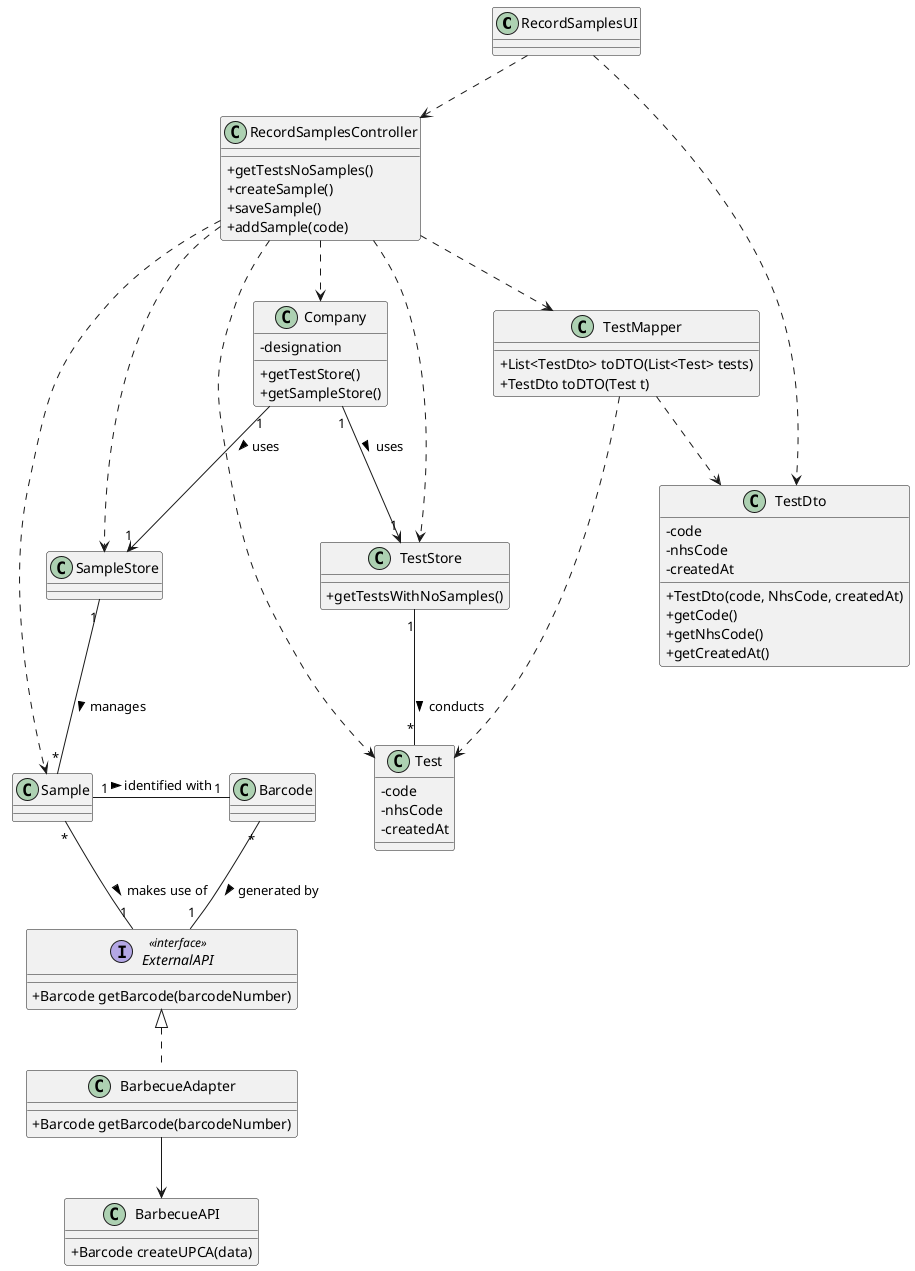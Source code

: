 @startuml

skinparam classAttributeIconSize 0


class RecordSamplesUI {}

class RecordSamplesController {
+getTestsNoSamples()
+createSample()
+saveSample()
+addSample(code)
}

class Company {
-designation
+getTestStore()
+getSampleStore()
}

class TestStore {
+getTestsWithNoSamples()
}

class TestMapper {
+List<TestDto> toDTO(List<Test> tests)
+TestDto toDTO(Test t)
}

class TestDto {
- code
- nhsCode
- createdAt
+TestDto(code, NhsCode, createdAt)
+getCode()
+getNhsCode()
+getCreatedAt()
}

class Test {
- code
- nhsCode
- createdAt
}

class Sample {}

class SampleStore {}

class Barcode {}

interface ExternalAPI <<interface>> {
+Barcode getBarcode(barcodeNumber)
}

class BarbecueAdapter {
+Barcode getBarcode(barcodeNumber)
}

class BarbecueAPI{
+Barcode createUPCA(data)
}


RecordSamplesUI ..> RecordSamplesController
RecordSamplesUI ..> TestDto
RecordSamplesController ..> TestMapper
RecordSamplesController ..> TestStore
RecordSamplesController ..> SampleStore
RecordSamplesController ..> Company
RecordSamplesController ..> Test
TestMapper ..> Test
TestMapper ..> TestDto
RecordSamplesController ..> Sample
Company "1" --> "1" SampleStore : uses >
SampleStore "1" -- "*" Sample : manages >
TestStore "1" -- "*" Test : conducts >
Company "1" --> "1" TestStore : uses >
Sample "1" - "1" Barcode : identified with >
Barcode "*" -- "1" ExternalAPI : generated by >
Sample "*" -- "1" ExternalAPI : makes use of >

class BarbecueAdapter implements ExternalAPI

BarbecueAdapter --> BarbecueAPI






@enduml